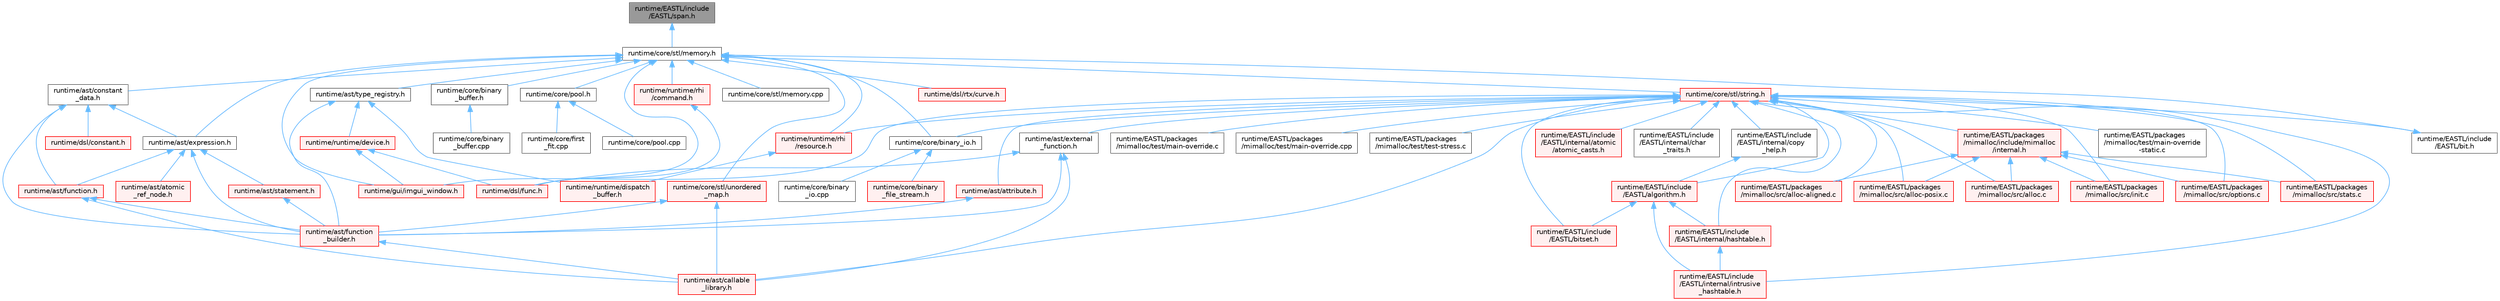 digraph "runtime/EASTL/include/EASTL/span.h"
{
 // LATEX_PDF_SIZE
  bgcolor="transparent";
  edge [fontname=Helvetica,fontsize=10,labelfontname=Helvetica,labelfontsize=10];
  node [fontname=Helvetica,fontsize=10,shape=box,height=0.2,width=0.4];
  Node1 [id="Node000001",label="runtime/EASTL/include\l/EASTL/span.h",height=0.2,width=0.4,color="gray40", fillcolor="grey60", style="filled", fontcolor="black",tooltip=" "];
  Node1 -> Node2 [id="edge1_Node000001_Node000002",dir="back",color="steelblue1",style="solid",tooltip=" "];
  Node2 [id="Node000002",label="runtime/core/stl/memory.h",height=0.2,width=0.4,color="grey40", fillcolor="white", style="filled",URL="$core_2stl_2memory_8h.html",tooltip=" "];
  Node2 -> Node3 [id="edge2_Node000002_Node000003",dir="back",color="steelblue1",style="solid",tooltip=" "];
  Node3 [id="Node000003",label="runtime/ast/constant\l_data.h",height=0.2,width=0.4,color="grey40", fillcolor="white", style="filled",URL="$constant__data_8h.html",tooltip=" "];
  Node3 -> Node4 [id="edge3_Node000003_Node000004",dir="back",color="steelblue1",style="solid",tooltip=" "];
  Node4 [id="Node000004",label="runtime/ast/expression.h",height=0.2,width=0.4,color="grey40", fillcolor="white", style="filled",URL="$expression_8h.html",tooltip=" "];
  Node4 -> Node5 [id="edge4_Node000004_Node000005",dir="back",color="steelblue1",style="solid",tooltip=" "];
  Node5 [id="Node000005",label="runtime/ast/atomic\l_ref_node.h",height=0.2,width=0.4,color="red", fillcolor="#FFF0F0", style="filled",URL="$atomic__ref__node_8h.html",tooltip=" "];
  Node4 -> Node25 [id="edge5_Node000004_Node000025",dir="back",color="steelblue1",style="solid",tooltip=" "];
  Node25 [id="Node000025",label="runtime/ast/function.h",height=0.2,width=0.4,color="red", fillcolor="#FFF0F0", style="filled",URL="$ast_2function_8h.html",tooltip=" "];
  Node25 -> Node26 [id="edge6_Node000025_Node000026",dir="back",color="steelblue1",style="solid",tooltip=" "];
  Node26 [id="Node000026",label="runtime/ast/callable\l_library.h",height=0.2,width=0.4,color="red", fillcolor="#FFF0F0", style="filled",URL="$ast_2callable__library_8h.html",tooltip=" "];
  Node25 -> Node27 [id="edge7_Node000025_Node000027",dir="back",color="steelblue1",style="solid",tooltip=" "];
  Node27 [id="Node000027",label="runtime/ast/function\l_builder.h",height=0.2,width=0.4,color="red", fillcolor="#FFF0F0", style="filled",URL="$function__builder_8h.html",tooltip=" "];
  Node27 -> Node26 [id="edge8_Node000027_Node000026",dir="back",color="steelblue1",style="solid",tooltip=" "];
  Node4 -> Node27 [id="edge9_Node000004_Node000027",dir="back",color="steelblue1",style="solid",tooltip=" "];
  Node4 -> Node54 [id="edge10_Node000004_Node000054",dir="back",color="steelblue1",style="solid",tooltip=" "];
  Node54 [id="Node000054",label="runtime/ast/statement.h",height=0.2,width=0.4,color="red", fillcolor="#FFF0F0", style="filled",URL="$statement_8h.html",tooltip=" "];
  Node54 -> Node27 [id="edge11_Node000054_Node000027",dir="back",color="steelblue1",style="solid",tooltip=" "];
  Node3 -> Node25 [id="edge12_Node000003_Node000025",dir="back",color="steelblue1",style="solid",tooltip=" "];
  Node3 -> Node27 [id="edge13_Node000003_Node000027",dir="back",color="steelblue1",style="solid",tooltip=" "];
  Node3 -> Node29 [id="edge14_Node000003_Node000029",dir="back",color="steelblue1",style="solid",tooltip=" "];
  Node29 [id="Node000029",label="runtime/dsl/constant.h",height=0.2,width=0.4,color="red", fillcolor="#FFF0F0", style="filled",URL="$constant_8h.html",tooltip=" "];
  Node2 -> Node4 [id="edge15_Node000002_Node000004",dir="back",color="steelblue1",style="solid",tooltip=" "];
  Node2 -> Node55 [id="edge16_Node000002_Node000055",dir="back",color="steelblue1",style="solid",tooltip=" "];
  Node55 [id="Node000055",label="runtime/ast/type_registry.h",height=0.2,width=0.4,color="grey40", fillcolor="white", style="filled",URL="$type__registry_8h.html",tooltip=" "];
  Node55 -> Node27 [id="edge17_Node000055_Node000027",dir="back",color="steelblue1",style="solid",tooltip=" "];
  Node55 -> Node45 [id="edge18_Node000055_Node000045",dir="back",color="steelblue1",style="solid",tooltip=" "];
  Node45 [id="Node000045",label="runtime/runtime/device.h",height=0.2,width=0.4,color="red", fillcolor="#FFF0F0", style="filled",URL="$device_8h.html",tooltip=" "];
  Node45 -> Node8 [id="edge19_Node000045_Node000008",dir="back",color="steelblue1",style="solid",tooltip=" "];
  Node8 [id="Node000008",label="runtime/dsl/func.h",height=0.2,width=0.4,color="red", fillcolor="#FFF0F0", style="filled",URL="$func_8h.html",tooltip=" "];
  Node45 -> Node46 [id="edge20_Node000045_Node000046",dir="back",color="steelblue1",style="solid",tooltip=" "];
  Node46 [id="Node000046",label="runtime/gui/imgui_window.h",height=0.2,width=0.4,color="red", fillcolor="#FFF0F0", style="filled",URL="$imgui__window_8h.html",tooltip=" "];
  Node55 -> Node47 [id="edge21_Node000055_Node000047",dir="back",color="steelblue1",style="solid",tooltip=" "];
  Node47 [id="Node000047",label="runtime/runtime/dispatch\l_buffer.h",height=0.2,width=0.4,color="red", fillcolor="#FFF0F0", style="filled",URL="$dispatch__buffer_8h.html",tooltip=" "];
  Node2 -> Node56 [id="edge22_Node000002_Node000056",dir="back",color="steelblue1",style="solid",tooltip=" "];
  Node56 [id="Node000056",label="runtime/core/binary\l_buffer.h",height=0.2,width=0.4,color="grey40", fillcolor="white", style="filled",URL="$binary__buffer_8h.html",tooltip=" "];
  Node56 -> Node57 [id="edge23_Node000056_Node000057",dir="back",color="steelblue1",style="solid",tooltip=" "];
  Node57 [id="Node000057",label="runtime/core/binary\l_buffer.cpp",height=0.2,width=0.4,color="grey40", fillcolor="white", style="filled",URL="$binary__buffer_8cpp.html",tooltip=" "];
  Node2 -> Node58 [id="edge24_Node000002_Node000058",dir="back",color="steelblue1",style="solid",tooltip=" "];
  Node58 [id="Node000058",label="runtime/core/binary_io.h",height=0.2,width=0.4,color="grey40", fillcolor="white", style="filled",URL="$binary__io_8h.html",tooltip=" "];
  Node58 -> Node59 [id="edge25_Node000058_Node000059",dir="back",color="steelblue1",style="solid",tooltip=" "];
  Node59 [id="Node000059",label="runtime/core/binary\l_file_stream.h",height=0.2,width=0.4,color="red", fillcolor="#FFF0F0", style="filled",URL="$binary__file__stream_8h.html",tooltip=" "];
  Node58 -> Node61 [id="edge26_Node000058_Node000061",dir="back",color="steelblue1",style="solid",tooltip=" "];
  Node61 [id="Node000061",label="runtime/core/binary\l_io.cpp",height=0.2,width=0.4,color="grey40", fillcolor="white", style="filled",URL="$binary__io_8cpp.html",tooltip=" "];
  Node2 -> Node62 [id="edge27_Node000002_Node000062",dir="back",color="steelblue1",style="solid",tooltip=" "];
  Node62 [id="Node000062",label="runtime/core/pool.h",height=0.2,width=0.4,color="grey40", fillcolor="white", style="filled",URL="$core_2pool_8h.html",tooltip=" "];
  Node62 -> Node63 [id="edge28_Node000062_Node000063",dir="back",color="steelblue1",style="solid",tooltip=" "];
  Node63 [id="Node000063",label="runtime/core/first\l_fit.cpp",height=0.2,width=0.4,color="grey40", fillcolor="white", style="filled",URL="$first__fit_8cpp.html",tooltip=" "];
  Node62 -> Node64 [id="edge29_Node000062_Node000064",dir="back",color="steelblue1",style="solid",tooltip=" "];
  Node64 [id="Node000064",label="runtime/core/pool.cpp",height=0.2,width=0.4,color="grey40", fillcolor="white", style="filled",URL="$pool_8cpp.html",tooltip=" "];
  Node2 -> Node65 [id="edge30_Node000002_Node000065",dir="back",color="steelblue1",style="solid",tooltip=" "];
  Node65 [id="Node000065",label="runtime/core/stl/memory.cpp",height=0.2,width=0.4,color="grey40", fillcolor="white", style="filled",URL="$core_2stl_2memory_8cpp.html",tooltip=" "];
  Node2 -> Node66 [id="edge31_Node000002_Node000066",dir="back",color="steelblue1",style="solid",tooltip=" "];
  Node66 [id="Node000066",label="runtime/core/stl/string.h",height=0.2,width=0.4,color="red", fillcolor="#FFF0F0", style="filled",URL="$string_8h.html",tooltip=" "];
  Node66 -> Node67 [id="edge32_Node000066_Node000067",dir="back",color="steelblue1",style="solid",tooltip=" "];
  Node67 [id="Node000067",label="runtime/EASTL/include\l/EASTL/algorithm.h",height=0.2,width=0.4,color="red", fillcolor="#FFF0F0", style="filled",URL="$_e_a_s_t_l_2include_2_e_a_s_t_l_2algorithm_8h.html",tooltip=" "];
  Node67 -> Node78 [id="edge33_Node000067_Node000078",dir="back",color="steelblue1",style="solid",tooltip=" "];
  Node78 [id="Node000078",label="runtime/EASTL/include\l/EASTL/bitset.h",height=0.2,width=0.4,color="red", fillcolor="#FFF0F0", style="filled",URL="$bitset_8h.html",tooltip=" "];
  Node67 -> Node96 [id="edge34_Node000067_Node000096",dir="back",color="steelblue1",style="solid",tooltip=" "];
  Node96 [id="Node000096",label="runtime/EASTL/include\l/EASTL/internal/hashtable.h",height=0.2,width=0.4,color="red", fillcolor="#FFF0F0", style="filled",URL="$hashtable_8h.html",tooltip=" "];
  Node96 -> Node106 [id="edge35_Node000096_Node000106",dir="back",color="steelblue1",style="solid",tooltip=" "];
  Node106 [id="Node000106",label="runtime/EASTL/include\l/EASTL/internal/intrusive\l_hashtable.h",height=0.2,width=0.4,color="red", fillcolor="#FFF0F0", style="filled",URL="$intrusive__hashtable_8h.html",tooltip=" "];
  Node67 -> Node106 [id="edge36_Node000067_Node000106",dir="back",color="steelblue1",style="solid",tooltip=" "];
  Node66 -> Node165 [id="edge37_Node000066_Node000165",dir="back",color="steelblue1",style="solid",tooltip=" "];
  Node165 [id="Node000165",label="runtime/EASTL/include\l/EASTL/bit.h",height=0.2,width=0.4,color="grey40", fillcolor="white", style="filled",URL="$bit_8h.html",tooltip=" "];
  Node165 -> Node2 [id="edge38_Node000165_Node000002",dir="back",color="steelblue1",style="solid",tooltip=" "];
  Node66 -> Node78 [id="edge39_Node000066_Node000078",dir="back",color="steelblue1",style="solid",tooltip=" "];
  Node66 -> Node166 [id="edge40_Node000066_Node000166",dir="back",color="steelblue1",style="solid",tooltip=" "];
  Node166 [id="Node000166",label="runtime/EASTL/include\l/EASTL/internal/atomic\l/atomic_casts.h",height=0.2,width=0.4,color="red", fillcolor="#FFF0F0", style="filled",URL="$atomic__casts_8h.html",tooltip=" "];
  Node66 -> Node170 [id="edge41_Node000066_Node000170",dir="back",color="steelblue1",style="solid",tooltip=" "];
  Node170 [id="Node000170",label="runtime/EASTL/include\l/EASTL/internal/char\l_traits.h",height=0.2,width=0.4,color="grey40", fillcolor="white", style="filled",URL="$char__traits_8h.html",tooltip=" "];
  Node66 -> Node171 [id="edge42_Node000066_Node000171",dir="back",color="steelblue1",style="solid",tooltip=" "];
  Node171 [id="Node000171",label="runtime/EASTL/include\l/EASTL/internal/copy\l_help.h",height=0.2,width=0.4,color="grey40", fillcolor="white", style="filled",URL="$copy__help_8h.html",tooltip=" "];
  Node171 -> Node67 [id="edge43_Node000171_Node000067",dir="back",color="steelblue1",style="solid",tooltip=" "];
  Node66 -> Node96 [id="edge44_Node000066_Node000096",dir="back",color="steelblue1",style="solid",tooltip=" "];
  Node66 -> Node106 [id="edge45_Node000066_Node000106",dir="back",color="steelblue1",style="solid",tooltip=" "];
  Node66 -> Node172 [id="edge46_Node000066_Node000172",dir="back",color="steelblue1",style="solid",tooltip=" "];
  Node172 [id="Node000172",label="runtime/EASTL/packages\l/mimalloc/include/mimalloc\l/internal.h",height=0.2,width=0.4,color="red", fillcolor="#FFF0F0", style="filled",URL="$_e_a_s_t_l_2packages_2mimalloc_2include_2mimalloc_2internal_8h.html",tooltip=" "];
  Node172 -> Node173 [id="edge47_Node000172_Node000173",dir="back",color="steelblue1",style="solid",tooltip=" "];
  Node173 [id="Node000173",label="runtime/EASTL/packages\l/mimalloc/src/alloc-aligned.c",height=0.2,width=0.4,color="red", fillcolor="#FFF0F0", style="filled",URL="$alloc-aligned_8c.html",tooltip=" "];
  Node172 -> Node176 [id="edge48_Node000172_Node000176",dir="back",color="steelblue1",style="solid",tooltip=" "];
  Node176 [id="Node000176",label="runtime/EASTL/packages\l/mimalloc/src/alloc-posix.c",height=0.2,width=0.4,color="red", fillcolor="#FFF0F0", style="filled",URL="$alloc-posix_8c.html",tooltip=" "];
  Node172 -> Node177 [id="edge49_Node000172_Node000177",dir="back",color="steelblue1",style="solid",tooltip=" "];
  Node177 [id="Node000177",label="runtime/EASTL/packages\l/mimalloc/src/alloc.c",height=0.2,width=0.4,color="red", fillcolor="#FFF0F0", style="filled",URL="$alloc_8c.html",tooltip=" "];
  Node172 -> Node183 [id="edge50_Node000172_Node000183",dir="back",color="steelblue1",style="solid",tooltip=" "];
  Node183 [id="Node000183",label="runtime/EASTL/packages\l/mimalloc/src/init.c",height=0.2,width=0.4,color="red", fillcolor="#FFF0F0", style="filled",URL="$_e_a_s_t_l_2packages_2mimalloc_2src_2init_8c.html",tooltip=" "];
  Node172 -> Node185 [id="edge51_Node000172_Node000185",dir="back",color="steelblue1",style="solid",tooltip=" "];
  Node185 [id="Node000185",label="runtime/EASTL/packages\l/mimalloc/src/options.c",height=0.2,width=0.4,color="red", fillcolor="#FFF0F0", style="filled",URL="$options_8c.html",tooltip=" "];
  Node172 -> Node198 [id="edge52_Node000172_Node000198",dir="back",color="steelblue1",style="solid",tooltip=" "];
  Node198 [id="Node000198",label="runtime/EASTL/packages\l/mimalloc/src/stats.c",height=0.2,width=0.4,color="red", fillcolor="#FFF0F0", style="filled",URL="$stats_8c.html",tooltip=" "];
  Node66 -> Node173 [id="edge53_Node000066_Node000173",dir="back",color="steelblue1",style="solid",tooltip=" "];
  Node66 -> Node176 [id="edge54_Node000066_Node000176",dir="back",color="steelblue1",style="solid",tooltip=" "];
  Node66 -> Node177 [id="edge55_Node000066_Node000177",dir="back",color="steelblue1",style="solid",tooltip=" "];
  Node66 -> Node183 [id="edge56_Node000066_Node000183",dir="back",color="steelblue1",style="solid",tooltip=" "];
  Node66 -> Node185 [id="edge57_Node000066_Node000185",dir="back",color="steelblue1",style="solid",tooltip=" "];
  Node66 -> Node198 [id="edge58_Node000066_Node000198",dir="back",color="steelblue1",style="solid",tooltip=" "];
  Node66 -> Node199 [id="edge59_Node000066_Node000199",dir="back",color="steelblue1",style="solid",tooltip=" "];
  Node199 [id="Node000199",label="runtime/EASTL/packages\l/mimalloc/test/main-override\l-static.c",height=0.2,width=0.4,color="grey40", fillcolor="white", style="filled",URL="$main-override-static_8c.html",tooltip=" "];
  Node66 -> Node200 [id="edge60_Node000066_Node000200",dir="back",color="steelblue1",style="solid",tooltip=" "];
  Node200 [id="Node000200",label="runtime/EASTL/packages\l/mimalloc/test/main-override.c",height=0.2,width=0.4,color="grey40", fillcolor="white", style="filled",URL="$main-override_8c.html",tooltip=" "];
  Node66 -> Node201 [id="edge61_Node000066_Node000201",dir="back",color="steelblue1",style="solid",tooltip=" "];
  Node201 [id="Node000201",label="runtime/EASTL/packages\l/mimalloc/test/main-override.cpp",height=0.2,width=0.4,color="grey40", fillcolor="white", style="filled",URL="$main-override_8cpp.html",tooltip=" "];
  Node66 -> Node202 [id="edge62_Node000066_Node000202",dir="back",color="steelblue1",style="solid",tooltip=" "];
  Node202 [id="Node000202",label="runtime/EASTL/packages\l/mimalloc/test/test-stress.c",height=0.2,width=0.4,color="grey40", fillcolor="white", style="filled",URL="$test-stress_8c.html",tooltip=" "];
  Node66 -> Node203 [id="edge63_Node000066_Node000203",dir="back",color="steelblue1",style="solid",tooltip=" "];
  Node203 [id="Node000203",label="runtime/ast/attribute.h",height=0.2,width=0.4,color="red", fillcolor="#FFF0F0", style="filled",URL="$attribute_8h.html",tooltip=" "];
  Node203 -> Node27 [id="edge64_Node000203_Node000027",dir="back",color="steelblue1",style="solid",tooltip=" "];
  Node66 -> Node26 [id="edge65_Node000066_Node000026",dir="back",color="steelblue1",style="solid",tooltip=" "];
  Node66 -> Node81 [id="edge66_Node000066_Node000081",dir="back",color="steelblue1",style="solid",tooltip=" "];
  Node81 [id="Node000081",label="runtime/ast/external\l_function.h",height=0.2,width=0.4,color="grey40", fillcolor="white", style="filled",URL="$external__function_8h.html",tooltip=" "];
  Node81 -> Node26 [id="edge67_Node000081_Node000026",dir="back",color="steelblue1",style="solid",tooltip=" "];
  Node81 -> Node27 [id="edge68_Node000081_Node000027",dir="back",color="steelblue1",style="solid",tooltip=" "];
  Node81 -> Node8 [id="edge69_Node000081_Node000008",dir="back",color="steelblue1",style="solid",tooltip=" "];
  Node66 -> Node58 [id="edge70_Node000066_Node000058",dir="back",color="steelblue1",style="solid",tooltip=" "];
  Node66 -> Node46 [id="edge71_Node000066_Node000046",dir="back",color="steelblue1",style="solid",tooltip=" "];
  Node66 -> Node215 [id="edge72_Node000066_Node000215",dir="back",color="steelblue1",style="solid",tooltip=" "];
  Node215 [id="Node000215",label="runtime/runtime/rhi\l/resource.h",height=0.2,width=0.4,color="red", fillcolor="#FFF0F0", style="filled",URL="$runtime_2rhi_2resource_8h.html",tooltip=" "];
  Node215 -> Node47 [id="edge73_Node000215_Node000047",dir="back",color="steelblue1",style="solid",tooltip=" "];
  Node2 -> Node86 [id="edge74_Node000002_Node000086",dir="back",color="steelblue1",style="solid",tooltip=" "];
  Node86 [id="Node000086",label="runtime/core/stl/unordered\l_map.h",height=0.2,width=0.4,color="red", fillcolor="#FFF0F0", style="filled",URL="$core_2stl_2unordered__map_8h.html",tooltip=" "];
  Node86 -> Node26 [id="edge75_Node000086_Node000026",dir="back",color="steelblue1",style="solid",tooltip=" "];
  Node86 -> Node27 [id="edge76_Node000086_Node000027",dir="back",color="steelblue1",style="solid",tooltip=" "];
  Node2 -> Node8 [id="edge77_Node000002_Node000008",dir="back",color="steelblue1",style="solid",tooltip=" "];
  Node2 -> Node37 [id="edge78_Node000002_Node000037",dir="back",color="steelblue1",style="solid",tooltip=" "];
  Node37 [id="Node000037",label="runtime/dsl/rtx/curve.h",height=0.2,width=0.4,color="red", fillcolor="#FFF0F0", style="filled",URL="$dsl_2rtx_2curve_8h.html",tooltip=" "];
  Node2 -> Node46 [id="edge79_Node000002_Node000046",dir="back",color="steelblue1",style="solid",tooltip=" "];
  Node2 -> Node71 [id="edge80_Node000002_Node000071",dir="back",color="steelblue1",style="solid",tooltip=" "];
  Node71 [id="Node000071",label="runtime/runtime/rhi\l/command.h",height=0.2,width=0.4,color="red", fillcolor="#FFF0F0", style="filled",URL="$command_8h.html",tooltip=" "];
  Node71 -> Node8 [id="edge81_Node000071_Node000008",dir="back",color="steelblue1",style="solid",tooltip=" "];
  Node2 -> Node215 [id="edge82_Node000002_Node000215",dir="back",color="steelblue1",style="solid",tooltip=" "];
}
